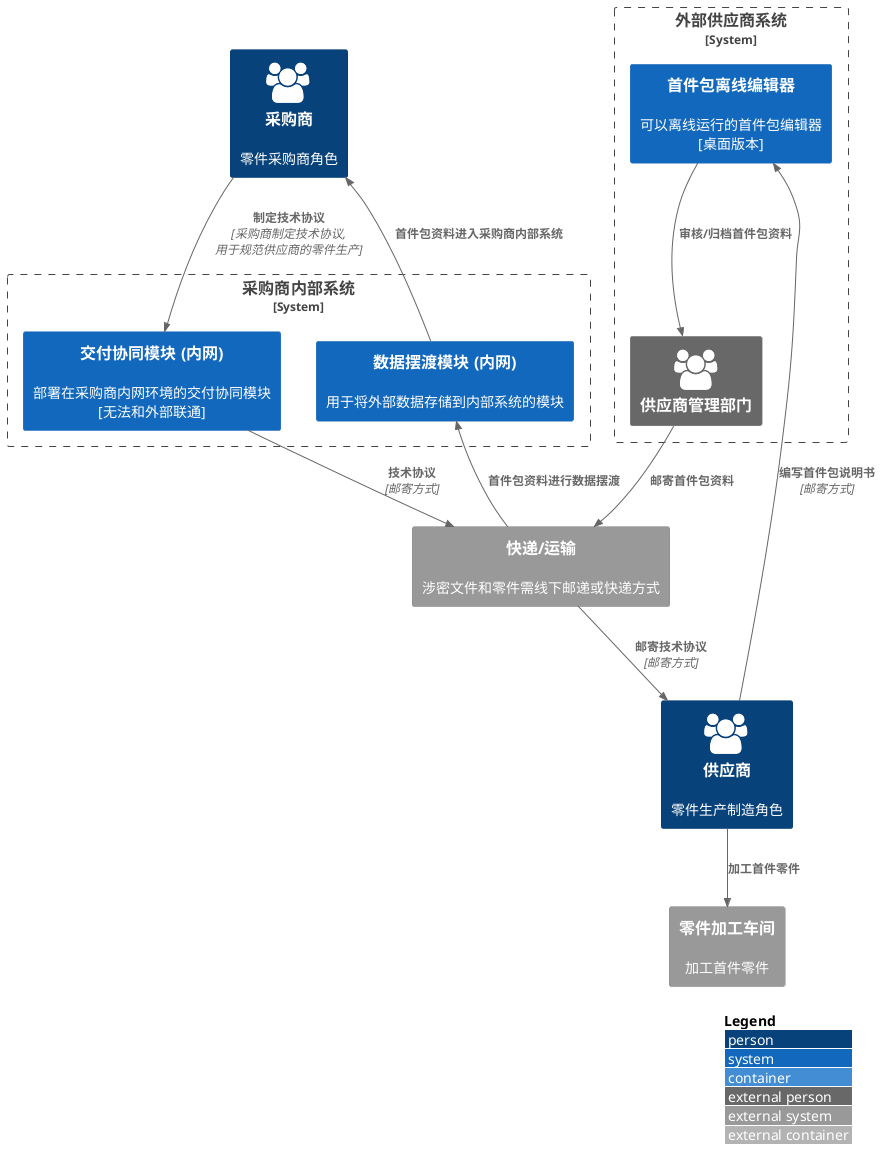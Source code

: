 @startuml C4_Elements
scale 1

!include <c4/c4_container>
!include <tupadr3/font-awesome/users>
!include <tupadr3/devicons/postgresql>

LAYOUT_TOP_DOWN()
' LAYOUT_LEFT_RIGHT()

LAYOUT_WITH_LEGEND()

' LAYOUT_AS_SKETCH()

Person(purchaser, "采购商", "零件采购商角色", "users")

Person(supplier, "供应商", "零件生产制造角色", "users")

System_Boundary(inside, "采购商内部系统") {
    System(scm, "交付协同模块 (内网)", "部署在采购商内网环境的交付协同模块\n[无法和外部联通]")
    System(data_ferry, "数据摆渡模块 (内网)", "用于将外部数据存储到内部系统的模块")
}

System_Boundary(ouside, "外部供应商系统") {
    System(FAI_desktop, "首件包离线编辑器", "可以离线运行的首件包编辑器\n[桌面版本]")
    Person_Ext(supplier_management, "供应商管理部门", "", "users")
}

System_Ext(producing_department, "零件加工车间", "加工首件零件")

System_Ext(transport_system, "快递/运输", "涉密文件和零件需线下邮递或快递方式")

Rel(purchaser, scm, "制定技术协议", "采购商制定技术协议, 用于规范供应商的零件生产")

Rel(scm, transport_system, "技术协议", "邮寄方式")

Rel(transport_system, supplier, "邮寄技术协议", "邮寄方式")

Rel(supplier, FAI_desktop, "编写首件包说明书", "邮寄方式")

Rel(supplier, producing_department, "加工首件零件")

Rel(FAI_desktop, supplier_management, "审核/归档首件包资料")

Rel(supplier_management, transport_system, "邮寄首件包资料")

Rel(transport_system, data_ferry, "首件包资料进行数据摆渡")

Rel(data_ferry, purchaser, "首件包资料进入采购商内部系统")

@enduml